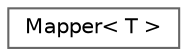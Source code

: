 digraph "Graphical Class Hierarchy"
{
 // INTERACTIVE_SVG=YES
 // LATEX_PDF_SIZE
  bgcolor="transparent";
  edge [fontname=Helvetica,fontsize=10,labelfontname=Helvetica,labelfontsize=10];
  node [fontname=Helvetica,fontsize=10,shape=box,height=0.2,width=0.4];
  rankdir="LR";
  Node0 [id="Node000000",label="Mapper\< T \>",height=0.2,width=0.4,color="grey40", fillcolor="white", style="filled",URL="$d9/d09/class_mapper.html",tooltip="Class representing a mapping from command names to command IDs."];
}
